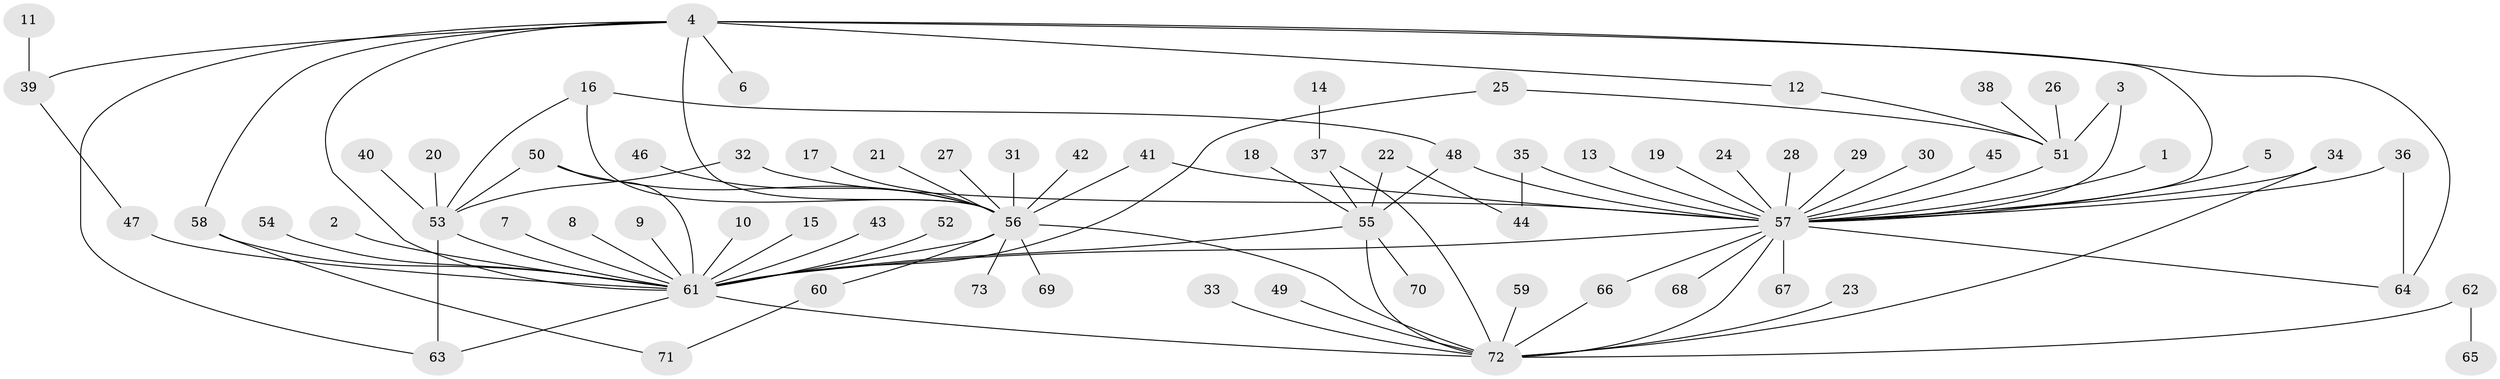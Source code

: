 // original degree distribution, {11: 0.013793103448275862, 2: 0.2896551724137931, 26: 0.006896551724137931, 3: 0.09655172413793103, 4: 0.034482758620689655, 18: 0.006896551724137931, 8: 0.013793103448275862, 7: 0.013793103448275862, 5: 0.020689655172413793, 9: 0.013793103448275862, 1: 0.4896551724137931}
// Generated by graph-tools (version 1.1) at 2025/26/03/09/25 03:26:05]
// undirected, 73 vertices, 98 edges
graph export_dot {
graph [start="1"]
  node [color=gray90,style=filled];
  1;
  2;
  3;
  4;
  5;
  6;
  7;
  8;
  9;
  10;
  11;
  12;
  13;
  14;
  15;
  16;
  17;
  18;
  19;
  20;
  21;
  22;
  23;
  24;
  25;
  26;
  27;
  28;
  29;
  30;
  31;
  32;
  33;
  34;
  35;
  36;
  37;
  38;
  39;
  40;
  41;
  42;
  43;
  44;
  45;
  46;
  47;
  48;
  49;
  50;
  51;
  52;
  53;
  54;
  55;
  56;
  57;
  58;
  59;
  60;
  61;
  62;
  63;
  64;
  65;
  66;
  67;
  68;
  69;
  70;
  71;
  72;
  73;
  1 -- 57 [weight=1.0];
  2 -- 61 [weight=1.0];
  3 -- 51 [weight=1.0];
  3 -- 57 [weight=1.0];
  4 -- 6 [weight=1.0];
  4 -- 12 [weight=1.0];
  4 -- 39 [weight=1.0];
  4 -- 56 [weight=1.0];
  4 -- 57 [weight=1.0];
  4 -- 58 [weight=1.0];
  4 -- 61 [weight=1.0];
  4 -- 63 [weight=1.0];
  4 -- 64 [weight=1.0];
  5 -- 57 [weight=1.0];
  7 -- 61 [weight=1.0];
  8 -- 61 [weight=1.0];
  9 -- 61 [weight=1.0];
  10 -- 61 [weight=1.0];
  11 -- 39 [weight=1.0];
  12 -- 51 [weight=1.0];
  13 -- 57 [weight=1.0];
  14 -- 37 [weight=1.0];
  15 -- 61 [weight=1.0];
  16 -- 48 [weight=1.0];
  16 -- 53 [weight=1.0];
  16 -- 56 [weight=1.0];
  17 -- 56 [weight=1.0];
  18 -- 55 [weight=1.0];
  19 -- 57 [weight=1.0];
  20 -- 53 [weight=1.0];
  21 -- 56 [weight=1.0];
  22 -- 44 [weight=1.0];
  22 -- 55 [weight=1.0];
  23 -- 72 [weight=1.0];
  24 -- 57 [weight=1.0];
  25 -- 51 [weight=1.0];
  25 -- 61 [weight=1.0];
  26 -- 51 [weight=1.0];
  27 -- 56 [weight=1.0];
  28 -- 57 [weight=1.0];
  29 -- 57 [weight=1.0];
  30 -- 57 [weight=1.0];
  31 -- 56 [weight=1.0];
  32 -- 53 [weight=1.0];
  32 -- 57 [weight=1.0];
  33 -- 72 [weight=1.0];
  34 -- 57 [weight=1.0];
  34 -- 72 [weight=1.0];
  35 -- 44 [weight=1.0];
  35 -- 57 [weight=1.0];
  36 -- 57 [weight=1.0];
  36 -- 64 [weight=2.0];
  37 -- 55 [weight=1.0];
  37 -- 72 [weight=1.0];
  38 -- 51 [weight=1.0];
  39 -- 47 [weight=1.0];
  40 -- 53 [weight=1.0];
  41 -- 56 [weight=1.0];
  41 -- 57 [weight=1.0];
  42 -- 56 [weight=1.0];
  43 -- 61 [weight=1.0];
  45 -- 57 [weight=1.0];
  46 -- 56 [weight=1.0];
  47 -- 61 [weight=1.0];
  48 -- 55 [weight=1.0];
  48 -- 57 [weight=1.0];
  49 -- 72 [weight=1.0];
  50 -- 53 [weight=1.0];
  50 -- 56 [weight=1.0];
  50 -- 61 [weight=1.0];
  51 -- 57 [weight=1.0];
  52 -- 61 [weight=1.0];
  53 -- 61 [weight=1.0];
  53 -- 63 [weight=1.0];
  54 -- 61 [weight=1.0];
  55 -- 61 [weight=1.0];
  55 -- 70 [weight=1.0];
  55 -- 72 [weight=1.0];
  56 -- 60 [weight=1.0];
  56 -- 61 [weight=1.0];
  56 -- 69 [weight=1.0];
  56 -- 72 [weight=1.0];
  56 -- 73 [weight=1.0];
  57 -- 61 [weight=2.0];
  57 -- 64 [weight=1.0];
  57 -- 66 [weight=1.0];
  57 -- 67 [weight=1.0];
  57 -- 68 [weight=1.0];
  57 -- 72 [weight=1.0];
  58 -- 61 [weight=1.0];
  58 -- 71 [weight=1.0];
  59 -- 72 [weight=1.0];
  60 -- 71 [weight=1.0];
  61 -- 63 [weight=1.0];
  61 -- 72 [weight=1.0];
  62 -- 65 [weight=1.0];
  62 -- 72 [weight=1.0];
  66 -- 72 [weight=1.0];
}
